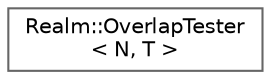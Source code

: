 digraph "Graphical Class Hierarchy"
{
 // LATEX_PDF_SIZE
  bgcolor="transparent";
  edge [fontname=Helvetica,fontsize=10,labelfontname=Helvetica,labelfontsize=10];
  node [fontname=Helvetica,fontsize=10,shape=box,height=0.2,width=0.4];
  rankdir="LR";
  Node0 [id="Node000000",label="Realm::OverlapTester\l\< N, T \>",height=0.2,width=0.4,color="grey40", fillcolor="white", style="filled",URL="$classRealm_1_1OverlapTester.html",tooltip=" "];
}
